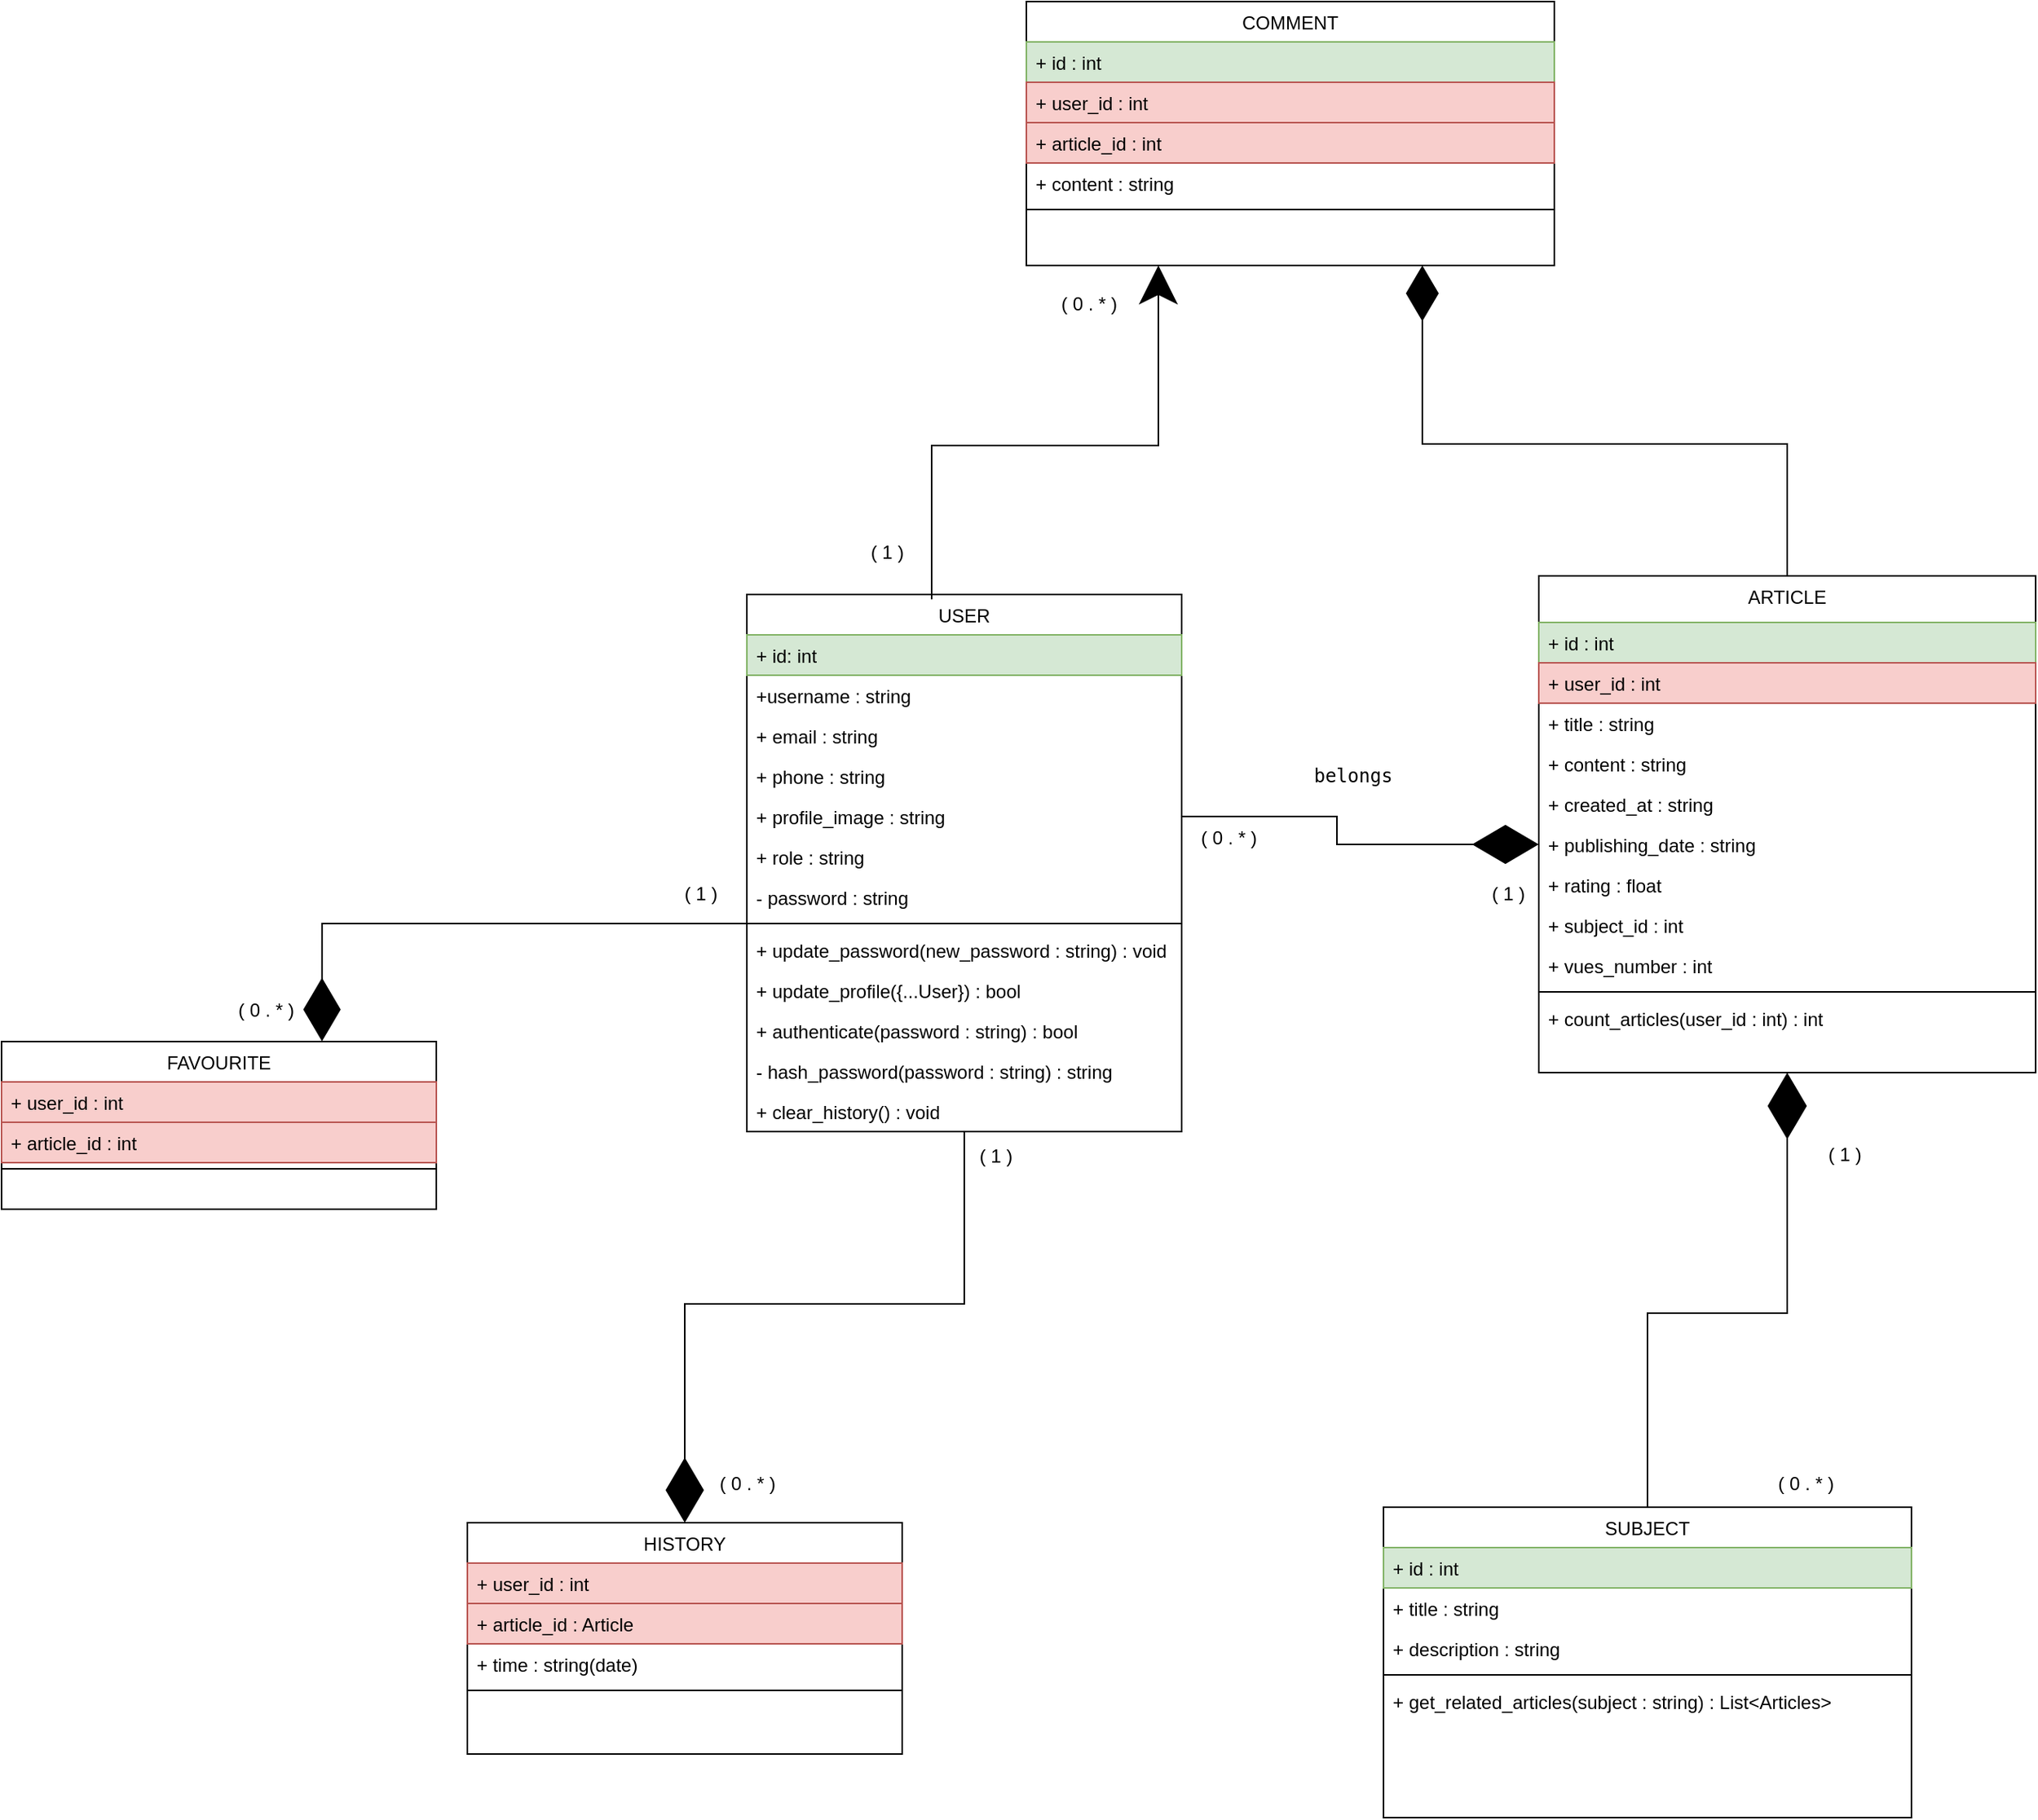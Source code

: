 <mxfile version="25.0.3">
  <diagram id="C5RBs43oDa-KdzZeNtuy" name="Page-1">
    <mxGraphModel dx="4097" dy="3457" grid="1" gridSize="10" guides="1" tooltips="1" connect="1" arrows="1" fold="1" page="1" pageScale="1" pageWidth="1920" pageHeight="1200" math="0" shadow="0">
      <root>
        <mxCell id="WIyWlLk6GJQsqaUBKTNV-0" />
        <mxCell id="WIyWlLk6GJQsqaUBKTNV-1" parent="WIyWlLk6GJQsqaUBKTNV-0" />
        <mxCell id="zRHgtmNISasd6W3e7xDO-12" value="SUBJECT" style="swimlane;fontStyle=0;align=center;verticalAlign=top;childLayout=stackLayout;horizontal=1;startSize=26;horizontalStack=0;resizeParent=1;resizeLast=0;collapsible=1;marginBottom=0;rounded=0;shadow=0;strokeWidth=1;" vertex="1" parent="WIyWlLk6GJQsqaUBKTNV-1">
          <mxGeometry x="980" y="920" width="340" height="200" as="geometry">
            <mxRectangle x="550" y="140" width="160" height="26" as="alternateBounds" />
          </mxGeometry>
        </mxCell>
        <mxCell id="zRHgtmNISasd6W3e7xDO-13" value="+ id : int" style="text;align=left;verticalAlign=top;spacingLeft=4;spacingRight=4;overflow=hidden;rotatable=0;points=[[0,0.5],[1,0.5]];portConstraint=eastwest;fillColor=#d5e8d4;strokeColor=#82b366;" vertex="1" parent="zRHgtmNISasd6W3e7xDO-12">
          <mxGeometry y="26" width="340" height="26" as="geometry" />
        </mxCell>
        <mxCell id="zRHgtmNISasd6W3e7xDO-14" value="+ title : string" style="text;align=left;verticalAlign=top;spacingLeft=4;spacingRight=4;overflow=hidden;rotatable=0;points=[[0,0.5],[1,0.5]];portConstraint=eastwest;rounded=0;shadow=0;html=0;" vertex="1" parent="zRHgtmNISasd6W3e7xDO-12">
          <mxGeometry y="52" width="340" height="26" as="geometry" />
        </mxCell>
        <mxCell id="zRHgtmNISasd6W3e7xDO-15" value="+ description : string" style="text;align=left;verticalAlign=top;spacingLeft=4;spacingRight=4;overflow=hidden;rotatable=0;points=[[0,0.5],[1,0.5]];portConstraint=eastwest;rounded=0;shadow=0;html=0;" vertex="1" parent="zRHgtmNISasd6W3e7xDO-12">
          <mxGeometry y="78" width="340" height="26" as="geometry" />
        </mxCell>
        <mxCell id="zRHgtmNISasd6W3e7xDO-18" value="" style="line;html=1;strokeWidth=1;align=left;verticalAlign=middle;spacingTop=-1;spacingLeft=3;spacingRight=3;rotatable=0;labelPosition=right;points=[];portConstraint=eastwest;" vertex="1" parent="zRHgtmNISasd6W3e7xDO-12">
          <mxGeometry y="104" width="340" height="8" as="geometry" />
        </mxCell>
        <mxCell id="zRHgtmNISasd6W3e7xDO-78" value="+ get_related_articles(subject : string) : List&lt;Articles&gt;" style="text;align=left;verticalAlign=top;spacingLeft=4;spacingRight=4;overflow=hidden;rotatable=0;points=[[0,0.5],[1,0.5]];portConstraint=eastwest;rounded=0;shadow=0;html=0;" vertex="1" parent="zRHgtmNISasd6W3e7xDO-12">
          <mxGeometry y="112" width="340" height="26" as="geometry" />
        </mxCell>
        <mxCell id="zRHgtmNISasd6W3e7xDO-33" value="HISTORY" style="swimlane;fontStyle=0;align=center;verticalAlign=top;childLayout=stackLayout;horizontal=1;startSize=26;horizontalStack=0;resizeParent=1;resizeLast=0;collapsible=1;marginBottom=0;rounded=0;shadow=0;strokeWidth=1;" vertex="1" parent="WIyWlLk6GJQsqaUBKTNV-1">
          <mxGeometry x="390" y="930" width="280" height="149" as="geometry">
            <mxRectangle x="550" y="140" width="160" height="26" as="alternateBounds" />
          </mxGeometry>
        </mxCell>
        <mxCell id="zRHgtmNISasd6W3e7xDO-34" value="+ user_id : int" style="text;align=left;verticalAlign=top;spacingLeft=4;spacingRight=4;overflow=hidden;rotatable=0;points=[[0,0.5],[1,0.5]];portConstraint=eastwest;fillColor=#f8cecc;strokeColor=#b85450;" vertex="1" parent="zRHgtmNISasd6W3e7xDO-33">
          <mxGeometry y="26" width="280" height="26" as="geometry" />
        </mxCell>
        <mxCell id="zRHgtmNISasd6W3e7xDO-70" value="+ article_id : Article" style="text;align=left;verticalAlign=top;spacingLeft=4;spacingRight=4;overflow=hidden;rotatable=0;points=[[0,0.5],[1,0.5]];portConstraint=eastwest;fillColor=#f8cecc;strokeColor=#b85450;" vertex="1" parent="zRHgtmNISasd6W3e7xDO-33">
          <mxGeometry y="52" width="280" height="26" as="geometry" />
        </mxCell>
        <mxCell id="zRHgtmNISasd6W3e7xDO-71" value="+ time : string(date)" style="text;align=left;verticalAlign=top;spacingLeft=4;spacingRight=4;overflow=hidden;rotatable=0;points=[[0,0.5],[1,0.5]];portConstraint=eastwest;" vertex="1" parent="zRHgtmNISasd6W3e7xDO-33">
          <mxGeometry y="78" width="280" height="26" as="geometry" />
        </mxCell>
        <mxCell id="zRHgtmNISasd6W3e7xDO-40" value="" style="line;html=1;strokeWidth=1;align=left;verticalAlign=middle;spacingTop=-1;spacingLeft=3;spacingRight=3;rotatable=0;labelPosition=right;points=[];portConstraint=eastwest;" vertex="1" parent="zRHgtmNISasd6W3e7xDO-33">
          <mxGeometry y="104" width="280" height="8" as="geometry" />
        </mxCell>
        <mxCell id="zRHgtmNISasd6W3e7xDO-56" style="edgeStyle=orthogonalEdgeStyle;rounded=0;orthogonalLoop=1;jettySize=auto;html=1;exitX=0.5;exitY=1;exitDx=0;exitDy=0;endArrow=diamondThin;endFill=1;endSize=39;" edge="1" parent="WIyWlLk6GJQsqaUBKTNV-1" source="zkfFHV4jXpPFQw0GAbJ--17" target="zRHgtmNISasd6W3e7xDO-33">
          <mxGeometry relative="1" as="geometry" />
        </mxCell>
        <mxCell id="zRHgtmNISasd6W3e7xDO-57" value="( 1 )" style="text;html=1;align=center;verticalAlign=middle;resizable=0;points=[];autosize=1;strokeColor=none;fillColor=none;" vertex="1" parent="WIyWlLk6GJQsqaUBKTNV-1">
          <mxGeometry x="710" y="679" width="40" height="30" as="geometry" />
        </mxCell>
        <mxCell id="zRHgtmNISasd6W3e7xDO-58" value="( 0 . * ) " style="text;html=1;align=center;verticalAlign=middle;resizable=0;points=[];autosize=1;strokeColor=none;fillColor=none;" vertex="1" parent="WIyWlLk6GJQsqaUBKTNV-1">
          <mxGeometry x="540" y="890" width="60" height="30" as="geometry" />
        </mxCell>
        <mxCell id="zkfFHV4jXpPFQw0GAbJ--17" value="USER" style="swimlane;fontStyle=0;align=center;verticalAlign=top;childLayout=stackLayout;horizontal=1;startSize=26;horizontalStack=0;resizeParent=1;resizeLast=0;collapsible=1;marginBottom=0;rounded=0;shadow=0;strokeWidth=1;" parent="WIyWlLk6GJQsqaUBKTNV-1" vertex="1">
          <mxGeometry x="570" y="332" width="280" height="346" as="geometry">
            <mxRectangle x="550" y="140" width="160" height="26" as="alternateBounds" />
          </mxGeometry>
        </mxCell>
        <mxCell id="zkfFHV4jXpPFQw0GAbJ--18" value="+ id: int" style="text;align=left;verticalAlign=top;spacingLeft=4;spacingRight=4;overflow=hidden;rotatable=0;points=[[0,0.5],[1,0.5]];portConstraint=eastwest;fillColor=#d5e8d4;strokeColor=#82b366;" parent="zkfFHV4jXpPFQw0GAbJ--17" vertex="1">
          <mxGeometry y="26" width="280" height="26" as="geometry" />
        </mxCell>
        <mxCell id="zkfFHV4jXpPFQw0GAbJ--20" value="+username : string" style="text;align=left;verticalAlign=top;spacingLeft=4;spacingRight=4;overflow=hidden;rotatable=0;points=[[0,0.5],[1,0.5]];portConstraint=eastwest;rounded=0;shadow=0;html=0;" parent="zkfFHV4jXpPFQw0GAbJ--17" vertex="1">
          <mxGeometry y="52" width="280" height="26" as="geometry" />
        </mxCell>
        <mxCell id="zRHgtmNISasd6W3e7xDO-21" value="+ email : string" style="text;align=left;verticalAlign=top;spacingLeft=4;spacingRight=4;overflow=hidden;rotatable=0;points=[[0,0.5],[1,0.5]];portConstraint=eastwest;rounded=0;shadow=0;html=0;" vertex="1" parent="zkfFHV4jXpPFQw0GAbJ--17">
          <mxGeometry y="78" width="280" height="26" as="geometry" />
        </mxCell>
        <mxCell id="zRHgtmNISasd6W3e7xDO-22" value="+ phone : string" style="text;align=left;verticalAlign=top;spacingLeft=4;spacingRight=4;overflow=hidden;rotatable=0;points=[[0,0.5],[1,0.5]];portConstraint=eastwest;rounded=0;shadow=0;html=0;" vertex="1" parent="zkfFHV4jXpPFQw0GAbJ--17">
          <mxGeometry y="104" width="280" height="26" as="geometry" />
        </mxCell>
        <mxCell id="zRHgtmNISasd6W3e7xDO-28" value="+ profile_image : string" style="text;align=left;verticalAlign=top;spacingLeft=4;spacingRight=4;overflow=hidden;rotatable=0;points=[[0,0.5],[1,0.5]];portConstraint=eastwest;rounded=0;shadow=0;html=0;" vertex="1" parent="zkfFHV4jXpPFQw0GAbJ--17">
          <mxGeometry y="130" width="280" height="26" as="geometry" />
        </mxCell>
        <mxCell id="zRHgtmNISasd6W3e7xDO-44" value="+ role : string " style="text;align=left;verticalAlign=top;spacingLeft=4;spacingRight=4;overflow=hidden;rotatable=0;points=[[0,0.5],[1,0.5]];portConstraint=eastwest;rounded=0;shadow=0;html=0;" vertex="1" parent="zkfFHV4jXpPFQw0GAbJ--17">
          <mxGeometry y="156" width="280" height="26" as="geometry" />
        </mxCell>
        <mxCell id="zRHgtmNISasd6W3e7xDO-25" value="- password : string " style="text;align=left;verticalAlign=top;spacingLeft=4;spacingRight=4;overflow=hidden;rotatable=0;points=[[0,0.5],[1,0.5]];portConstraint=eastwest;rounded=0;shadow=0;html=0;" vertex="1" parent="zkfFHV4jXpPFQw0GAbJ--17">
          <mxGeometry y="182" width="280" height="26" as="geometry" />
        </mxCell>
        <mxCell id="zkfFHV4jXpPFQw0GAbJ--23" value="" style="line;html=1;strokeWidth=1;align=left;verticalAlign=middle;spacingTop=-1;spacingLeft=3;spacingRight=3;rotatable=0;labelPosition=right;points=[];portConstraint=eastwest;" parent="zkfFHV4jXpPFQw0GAbJ--17" vertex="1">
          <mxGeometry y="208" width="280" height="8" as="geometry" />
        </mxCell>
        <mxCell id="zRHgtmNISasd6W3e7xDO-26" value="+ update_password(new_password : string) : void" style="text;align=left;verticalAlign=top;spacingLeft=4;spacingRight=4;overflow=hidden;rotatable=0;points=[[0,0.5],[1,0.5]];portConstraint=eastwest;rounded=0;shadow=0;html=0;" vertex="1" parent="zkfFHV4jXpPFQw0GAbJ--17">
          <mxGeometry y="216" width="280" height="26" as="geometry" />
        </mxCell>
        <mxCell id="zRHgtmNISasd6W3e7xDO-31" value="+ update_profile({...User}) : bool" style="text;align=left;verticalAlign=top;spacingLeft=4;spacingRight=4;overflow=hidden;rotatable=0;points=[[0,0.5],[1,0.5]];portConstraint=eastwest;rounded=0;shadow=0;html=0;" vertex="1" parent="zkfFHV4jXpPFQw0GAbJ--17">
          <mxGeometry y="242" width="280" height="26" as="geometry" />
        </mxCell>
        <mxCell id="zRHgtmNISasd6W3e7xDO-27" value="+ authenticate(password : string) : bool" style="text;align=left;verticalAlign=top;spacingLeft=4;spacingRight=4;overflow=hidden;rotatable=0;points=[[0,0.5],[1,0.5]];portConstraint=eastwest;rounded=0;shadow=0;html=0;" vertex="1" parent="zkfFHV4jXpPFQw0GAbJ--17">
          <mxGeometry y="268" width="280" height="26" as="geometry" />
        </mxCell>
        <mxCell id="zRHgtmNISasd6W3e7xDO-69" value="- hash_password(password : string) : string " style="text;align=left;verticalAlign=top;spacingLeft=4;spacingRight=4;overflow=hidden;rotatable=0;points=[[0,0.5],[1,0.5]];portConstraint=eastwest;rounded=0;shadow=0;html=0;" vertex="1" parent="zkfFHV4jXpPFQw0GAbJ--17">
          <mxGeometry y="294" width="280" height="26" as="geometry" />
        </mxCell>
        <mxCell id="zRHgtmNISasd6W3e7xDO-73" value="+ clear_history() : void" style="text;align=left;verticalAlign=top;spacingLeft=4;spacingRight=4;overflow=hidden;rotatable=0;points=[[0,0.5],[1,0.5]];portConstraint=eastwest;rounded=0;shadow=0;html=0;" vertex="1" parent="zkfFHV4jXpPFQw0GAbJ--17">
          <mxGeometry y="320" width="280" height="26" as="geometry" />
        </mxCell>
        <mxCell id="zRHgtmNISasd6W3e7xDO-48" style="edgeStyle=orthogonalEdgeStyle;rounded=0;orthogonalLoop=1;jettySize=auto;html=1;exitX=1;exitY=0.5;exitDx=0;exitDy=0;entryX=0;entryY=0.5;entryDx=0;entryDy=0;endArrow=diamondThin;endFill=1;endSize=40;" edge="1" parent="WIyWlLk6GJQsqaUBKTNV-1" source="zRHgtmNISasd6W3e7xDO-28" target="zRHgtmNISasd6W3e7xDO-6">
          <mxGeometry relative="1" as="geometry" />
        </mxCell>
        <mxCell id="zRHgtmNISasd6W3e7xDO-1" value="ARTICLE" style="swimlane;fontStyle=0;align=center;verticalAlign=top;childLayout=stackLayout;horizontal=1;startSize=30;horizontalStack=0;resizeParent=1;resizeLast=0;collapsible=1;marginBottom=0;rounded=0;shadow=0;strokeWidth=1;" vertex="1" parent="WIyWlLk6GJQsqaUBKTNV-1">
          <mxGeometry x="1080" y="320" width="320" height="320" as="geometry">
            <mxRectangle x="550" y="140" width="160" height="26" as="alternateBounds" />
          </mxGeometry>
        </mxCell>
        <mxCell id="zRHgtmNISasd6W3e7xDO-2" value="+ id : int" style="text;align=left;verticalAlign=top;spacingLeft=4;spacingRight=4;overflow=hidden;rotatable=0;points=[[0,0.5],[1,0.5]];portConstraint=eastwest;fillColor=#d5e8d4;strokeColor=#82b366;" vertex="1" parent="zRHgtmNISasd6W3e7xDO-1">
          <mxGeometry y="30" width="320" height="26" as="geometry" />
        </mxCell>
        <mxCell id="zRHgtmNISasd6W3e7xDO-7" value="+ user_id : int" style="text;align=left;verticalAlign=top;spacingLeft=4;spacingRight=4;overflow=hidden;rotatable=0;points=[[0,0.5],[1,0.5]];portConstraint=eastwest;rounded=0;shadow=0;html=0;fillColor=#f8cecc;strokeColor=#b85450;" vertex="1" parent="zRHgtmNISasd6W3e7xDO-1">
          <mxGeometry y="56" width="320" height="26" as="geometry" />
        </mxCell>
        <mxCell id="zRHgtmNISasd6W3e7xDO-3" value="+ title : string" style="text;align=left;verticalAlign=top;spacingLeft=4;spacingRight=4;overflow=hidden;rotatable=0;points=[[0,0.5],[1,0.5]];portConstraint=eastwest;rounded=0;shadow=0;html=0;" vertex="1" parent="zRHgtmNISasd6W3e7xDO-1">
          <mxGeometry y="82" width="320" height="26" as="geometry" />
        </mxCell>
        <mxCell id="zRHgtmNISasd6W3e7xDO-5" value="+ content : string" style="text;align=left;verticalAlign=top;spacingLeft=4;spacingRight=4;overflow=hidden;rotatable=0;points=[[0,0.5],[1,0.5]];portConstraint=eastwest;rounded=0;shadow=0;html=0;" vertex="1" parent="zRHgtmNISasd6W3e7xDO-1">
          <mxGeometry y="108" width="320" height="26" as="geometry" />
        </mxCell>
        <mxCell id="zRHgtmNISasd6W3e7xDO-111" value="+ created_at : string" style="text;align=left;verticalAlign=top;spacingLeft=4;spacingRight=4;overflow=hidden;rotatable=0;points=[[0,0.5],[1,0.5]];portConstraint=eastwest;rounded=0;shadow=0;html=0;" vertex="1" parent="zRHgtmNISasd6W3e7xDO-1">
          <mxGeometry y="134" width="320" height="26" as="geometry" />
        </mxCell>
        <mxCell id="zRHgtmNISasd6W3e7xDO-6" value="+ publishing_date : string" style="text;align=left;verticalAlign=top;spacingLeft=4;spacingRight=4;overflow=hidden;rotatable=0;points=[[0,0.5],[1,0.5]];portConstraint=eastwest;rounded=0;shadow=0;html=0;" vertex="1" parent="zRHgtmNISasd6W3e7xDO-1">
          <mxGeometry y="160" width="320" height="26" as="geometry" />
        </mxCell>
        <mxCell id="zRHgtmNISasd6W3e7xDO-45" value="+ rating : float" style="text;align=left;verticalAlign=top;spacingLeft=4;spacingRight=4;overflow=hidden;rotatable=0;points=[[0,0.5],[1,0.5]];portConstraint=eastwest;rounded=0;shadow=0;html=0;" vertex="1" parent="zRHgtmNISasd6W3e7xDO-1">
          <mxGeometry y="186" width="320" height="26" as="geometry" />
        </mxCell>
        <mxCell id="zRHgtmNISasd6W3e7xDO-75" value="+ subject_id : int" style="text;align=left;verticalAlign=top;spacingLeft=4;spacingRight=4;overflow=hidden;rotatable=0;points=[[0,0.5],[1,0.5]];portConstraint=eastwest;rounded=0;shadow=0;html=0;" vertex="1" parent="zRHgtmNISasd6W3e7xDO-1">
          <mxGeometry y="212" width="320" height="26" as="geometry" />
        </mxCell>
        <mxCell id="zRHgtmNISasd6W3e7xDO-59" value="+ vues_number : int " style="text;align=left;verticalAlign=top;spacingLeft=4;spacingRight=4;overflow=hidden;rotatable=0;points=[[0,0.5],[1,0.5]];portConstraint=eastwest;rounded=0;shadow=0;html=0;" vertex="1" parent="zRHgtmNISasd6W3e7xDO-1">
          <mxGeometry y="238" width="320" height="26" as="geometry" />
        </mxCell>
        <mxCell id="zRHgtmNISasd6W3e7xDO-8" value="" style="line;html=1;strokeWidth=1;align=left;verticalAlign=middle;spacingTop=-1;spacingLeft=3;spacingRight=3;rotatable=0;labelPosition=right;points=[];portConstraint=eastwest;" vertex="1" parent="zRHgtmNISasd6W3e7xDO-1">
          <mxGeometry y="264" width="320" height="8" as="geometry" />
        </mxCell>
        <mxCell id="zRHgtmNISasd6W3e7xDO-76" value="+ count_articles(user_id : int) : int&#xa;&#xa; " style="text;align=left;verticalAlign=top;spacingLeft=4;spacingRight=4;overflow=hidden;rotatable=0;points=[[0,0.5],[1,0.5]];portConstraint=eastwest;rounded=0;shadow=0;html=0;" vertex="1" parent="zRHgtmNISasd6W3e7xDO-1">
          <mxGeometry y="272" width="320" height="26" as="geometry" />
        </mxCell>
        <mxCell id="zRHgtmNISasd6W3e7xDO-50" value="( 0 . * )" style="text;html=1;align=center;verticalAlign=middle;resizable=0;points=[];autosize=1;strokeColor=none;fillColor=none;" vertex="1" parent="WIyWlLk6GJQsqaUBKTNV-1">
          <mxGeometry x="850" y="474" width="60" height="30" as="geometry" />
        </mxCell>
        <mxCell id="zRHgtmNISasd6W3e7xDO-51" value="( 1 )" style="text;html=1;align=center;verticalAlign=middle;resizable=0;points=[];autosize=1;strokeColor=none;fillColor=none;" vertex="1" parent="WIyWlLk6GJQsqaUBKTNV-1">
          <mxGeometry x="1040" y="510" width="40" height="30" as="geometry" />
        </mxCell>
        <mxCell id="zRHgtmNISasd6W3e7xDO-60" style="edgeStyle=orthogonalEdgeStyle;rounded=0;orthogonalLoop=1;jettySize=auto;html=1;entryX=0.5;entryY=0;entryDx=0;entryDy=0;endArrow=none;endFill=0;startArrow=diamondThin;startFill=1;startSize=40;" edge="1" parent="WIyWlLk6GJQsqaUBKTNV-1" source="zRHgtmNISasd6W3e7xDO-1" target="zRHgtmNISasd6W3e7xDO-12">
          <mxGeometry relative="1" as="geometry" />
        </mxCell>
        <mxCell id="zRHgtmNISasd6W3e7xDO-61" value="&amp;nbsp;( 0 . * )" style="text;html=1;align=center;verticalAlign=middle;resizable=0;points=[];autosize=1;strokeColor=none;fillColor=none;" vertex="1" parent="WIyWlLk6GJQsqaUBKTNV-1">
          <mxGeometry x="1220" y="890" width="60" height="30" as="geometry" />
        </mxCell>
        <mxCell id="zRHgtmNISasd6W3e7xDO-62" value="&amp;nbsp;( 1 )" style="text;html=1;align=center;verticalAlign=middle;resizable=0;points=[];autosize=1;strokeColor=none;fillColor=none;" vertex="1" parent="WIyWlLk6GJQsqaUBKTNV-1">
          <mxGeometry x="1250" y="678" width="50" height="30" as="geometry" />
        </mxCell>
        <mxCell id="zRHgtmNISasd6W3e7xDO-63" value="&lt;pre dir=&quot;ltr&quot; data-ved=&quot;2ahUKEwiUzPKgobqKAxUBSPEDHZaXBnwQ3ewLegQICRAT&quot; aria-label=&quot;Texte traduit&amp;nbsp;: belongs&quot; style=&quot;text-align:left&quot; id=&quot;tw-target-text&quot; data-placeholder=&quot;Traduction&quot; class=&quot;tw-data-text tw-text-large tw-ta&quot;&gt;&lt;span lang=&quot;en&quot; class=&quot;Y2IQFc&quot;&gt;belongs&lt;/span&gt;&lt;/pre&gt;" style="text;html=1;align=center;verticalAlign=middle;resizable=0;points=[];autosize=1;strokeColor=none;fillColor=none;" vertex="1" parent="WIyWlLk6GJQsqaUBKTNV-1">
          <mxGeometry x="925" y="424" width="70" height="50" as="geometry" />
        </mxCell>
        <mxCell id="zRHgtmNISasd6W3e7xDO-81" value="FAVOURITE" style="swimlane;fontStyle=0;align=center;verticalAlign=top;childLayout=stackLayout;horizontal=1;startSize=26;horizontalStack=0;resizeParent=1;resizeLast=0;collapsible=1;marginBottom=0;rounded=0;shadow=0;strokeWidth=1;" vertex="1" parent="WIyWlLk6GJQsqaUBKTNV-1">
          <mxGeometry x="90" y="620" width="280" height="108" as="geometry">
            <mxRectangle x="550" y="140" width="160" height="26" as="alternateBounds" />
          </mxGeometry>
        </mxCell>
        <mxCell id="zRHgtmNISasd6W3e7xDO-82" value="+ user_id : int" style="text;align=left;verticalAlign=top;spacingLeft=4;spacingRight=4;overflow=hidden;rotatable=0;points=[[0,0.5],[1,0.5]];portConstraint=eastwest;fillColor=#f8cecc;strokeColor=#b85450;" vertex="1" parent="zRHgtmNISasd6W3e7xDO-81">
          <mxGeometry y="26" width="280" height="26" as="geometry" />
        </mxCell>
        <mxCell id="zRHgtmNISasd6W3e7xDO-95" value="+ article_id : int" style="text;align=left;verticalAlign=top;spacingLeft=4;spacingRight=4;overflow=hidden;rotatable=0;points=[[0,0.5],[1,0.5]];portConstraint=eastwest;fillColor=#f8cecc;strokeColor=#b85450;" vertex="1" parent="zRHgtmNISasd6W3e7xDO-81">
          <mxGeometry y="52" width="280" height="26" as="geometry" />
        </mxCell>
        <mxCell id="zRHgtmNISasd6W3e7xDO-89" value="" style="line;html=1;strokeWidth=1;align=left;verticalAlign=middle;spacingTop=-1;spacingLeft=3;spacingRight=3;rotatable=0;labelPosition=right;points=[];portConstraint=eastwest;" vertex="1" parent="zRHgtmNISasd6W3e7xDO-81">
          <mxGeometry y="78" width="280" height="8" as="geometry" />
        </mxCell>
        <mxCell id="zRHgtmNISasd6W3e7xDO-100" style="edgeStyle=orthogonalEdgeStyle;rounded=0;orthogonalLoop=1;jettySize=auto;html=1;entryX=0.737;entryY=-0.001;entryDx=0;entryDy=0;entryPerimeter=0;endArrow=diamondThin;endFill=1;endSize=38;" edge="1" parent="WIyWlLk6GJQsqaUBKTNV-1" source="zkfFHV4jXpPFQw0GAbJ--23" target="zRHgtmNISasd6W3e7xDO-81">
          <mxGeometry relative="1" as="geometry" />
        </mxCell>
        <mxCell id="zRHgtmNISasd6W3e7xDO-101" value="( 0 . * ) " style="text;html=1;align=center;verticalAlign=middle;resizable=0;points=[];autosize=1;strokeColor=none;fillColor=none;" vertex="1" parent="WIyWlLk6GJQsqaUBKTNV-1">
          <mxGeometry x="230" y="585" width="60" height="30" as="geometry" />
        </mxCell>
        <mxCell id="zRHgtmNISasd6W3e7xDO-102" value="( 1 )" style="text;html=1;align=center;verticalAlign=middle;resizable=0;points=[];autosize=1;strokeColor=none;fillColor=none;" vertex="1" parent="WIyWlLk6GJQsqaUBKTNV-1">
          <mxGeometry x="520" y="510" width="40" height="30" as="geometry" />
        </mxCell>
        <mxCell id="zRHgtmNISasd6W3e7xDO-116" style="edgeStyle=orthogonalEdgeStyle;rounded=0;orthogonalLoop=1;jettySize=auto;html=1;exitX=0.75;exitY=1;exitDx=0;exitDy=0;entryX=0.5;entryY=0;entryDx=0;entryDy=0;endArrow=none;endFill=0;startArrow=diamondThin;startFill=1;targetPerimeterSpacing=2;startSize=33;" edge="1" parent="WIyWlLk6GJQsqaUBKTNV-1" source="zRHgtmNISasd6W3e7xDO-103" target="zRHgtmNISasd6W3e7xDO-1">
          <mxGeometry relative="1" as="geometry" />
        </mxCell>
        <mxCell id="zRHgtmNISasd6W3e7xDO-103" value="COMMENT" style="swimlane;fontStyle=0;align=center;verticalAlign=top;childLayout=stackLayout;horizontal=1;startSize=26;horizontalStack=0;resizeParent=1;resizeLast=0;collapsible=1;marginBottom=0;rounded=0;shadow=0;strokeWidth=1;" vertex="1" parent="WIyWlLk6GJQsqaUBKTNV-1">
          <mxGeometry x="750" y="-50" width="340" height="170" as="geometry">
            <mxRectangle x="550" y="140" width="160" height="26" as="alternateBounds" />
          </mxGeometry>
        </mxCell>
        <mxCell id="zRHgtmNISasd6W3e7xDO-104" value="+ id : int" style="text;align=left;verticalAlign=top;spacingLeft=4;spacingRight=4;overflow=hidden;rotatable=0;points=[[0,0.5],[1,0.5]];portConstraint=eastwest;fillColor=#d5e8d4;strokeColor=#82b366;" vertex="1" parent="zRHgtmNISasd6W3e7xDO-103">
          <mxGeometry y="26" width="340" height="26" as="geometry" />
        </mxCell>
        <mxCell id="zRHgtmNISasd6W3e7xDO-117" value="+ user_id : int" style="text;align=left;verticalAlign=top;spacingLeft=4;spacingRight=4;overflow=hidden;rotatable=0;points=[[0,0.5],[1,0.5]];portConstraint=eastwest;fillColor=#f8cecc;strokeColor=#b85450;" vertex="1" parent="zRHgtmNISasd6W3e7xDO-103">
          <mxGeometry y="52" width="340" height="26" as="geometry" />
        </mxCell>
        <mxCell id="zRHgtmNISasd6W3e7xDO-118" value="+ article_id : int" style="text;align=left;verticalAlign=top;spacingLeft=4;spacingRight=4;overflow=hidden;rotatable=0;points=[[0,0.5],[1,0.5]];portConstraint=eastwest;fillColor=#f8cecc;strokeColor=#b85450;" vertex="1" parent="zRHgtmNISasd6W3e7xDO-103">
          <mxGeometry y="78" width="340" height="26" as="geometry" />
        </mxCell>
        <mxCell id="zRHgtmNISasd6W3e7xDO-105" value="+ content : string" style="text;align=left;verticalAlign=top;spacingLeft=4;spacingRight=4;overflow=hidden;rotatable=0;points=[[0,0.5],[1,0.5]];portConstraint=eastwest;rounded=0;shadow=0;html=0;" vertex="1" parent="zRHgtmNISasd6W3e7xDO-103">
          <mxGeometry y="104" width="340" height="26" as="geometry" />
        </mxCell>
        <mxCell id="zRHgtmNISasd6W3e7xDO-107" value="" style="line;html=1;strokeWidth=1;align=left;verticalAlign=middle;spacingTop=-1;spacingLeft=3;spacingRight=3;rotatable=0;labelPosition=right;points=[];portConstraint=eastwest;" vertex="1" parent="zRHgtmNISasd6W3e7xDO-103">
          <mxGeometry y="130" width="340" height="8" as="geometry" />
        </mxCell>
        <mxCell id="zRHgtmNISasd6W3e7xDO-114" style="edgeStyle=orthogonalEdgeStyle;rounded=0;orthogonalLoop=1;jettySize=auto;html=1;exitX=0.25;exitY=1;exitDx=0;exitDy=0;entryX=0.425;entryY=0.009;entryDx=0;entryDy=0;entryPerimeter=0;startArrow=classic;startFill=1;endArrow=none;endFill=0;endSize=9;startSize=22;" edge="1" parent="WIyWlLk6GJQsqaUBKTNV-1" source="zRHgtmNISasd6W3e7xDO-103" target="zkfFHV4jXpPFQw0GAbJ--17">
          <mxGeometry relative="1" as="geometry" />
        </mxCell>
        <mxCell id="zRHgtmNISasd6W3e7xDO-121" value="( 1 )" style="text;html=1;align=center;verticalAlign=middle;resizable=0;points=[];autosize=1;strokeColor=none;fillColor=none;" vertex="1" parent="WIyWlLk6GJQsqaUBKTNV-1">
          <mxGeometry x="640" y="290" width="40" height="30" as="geometry" />
        </mxCell>
        <mxCell id="zRHgtmNISasd6W3e7xDO-122" value="( 0 . * )" style="text;html=1;align=center;verticalAlign=middle;resizable=0;points=[];autosize=1;strokeColor=none;fillColor=none;" vertex="1" parent="WIyWlLk6GJQsqaUBKTNV-1">
          <mxGeometry x="760" y="130" width="60" height="30" as="geometry" />
        </mxCell>
      </root>
    </mxGraphModel>
  </diagram>
</mxfile>
